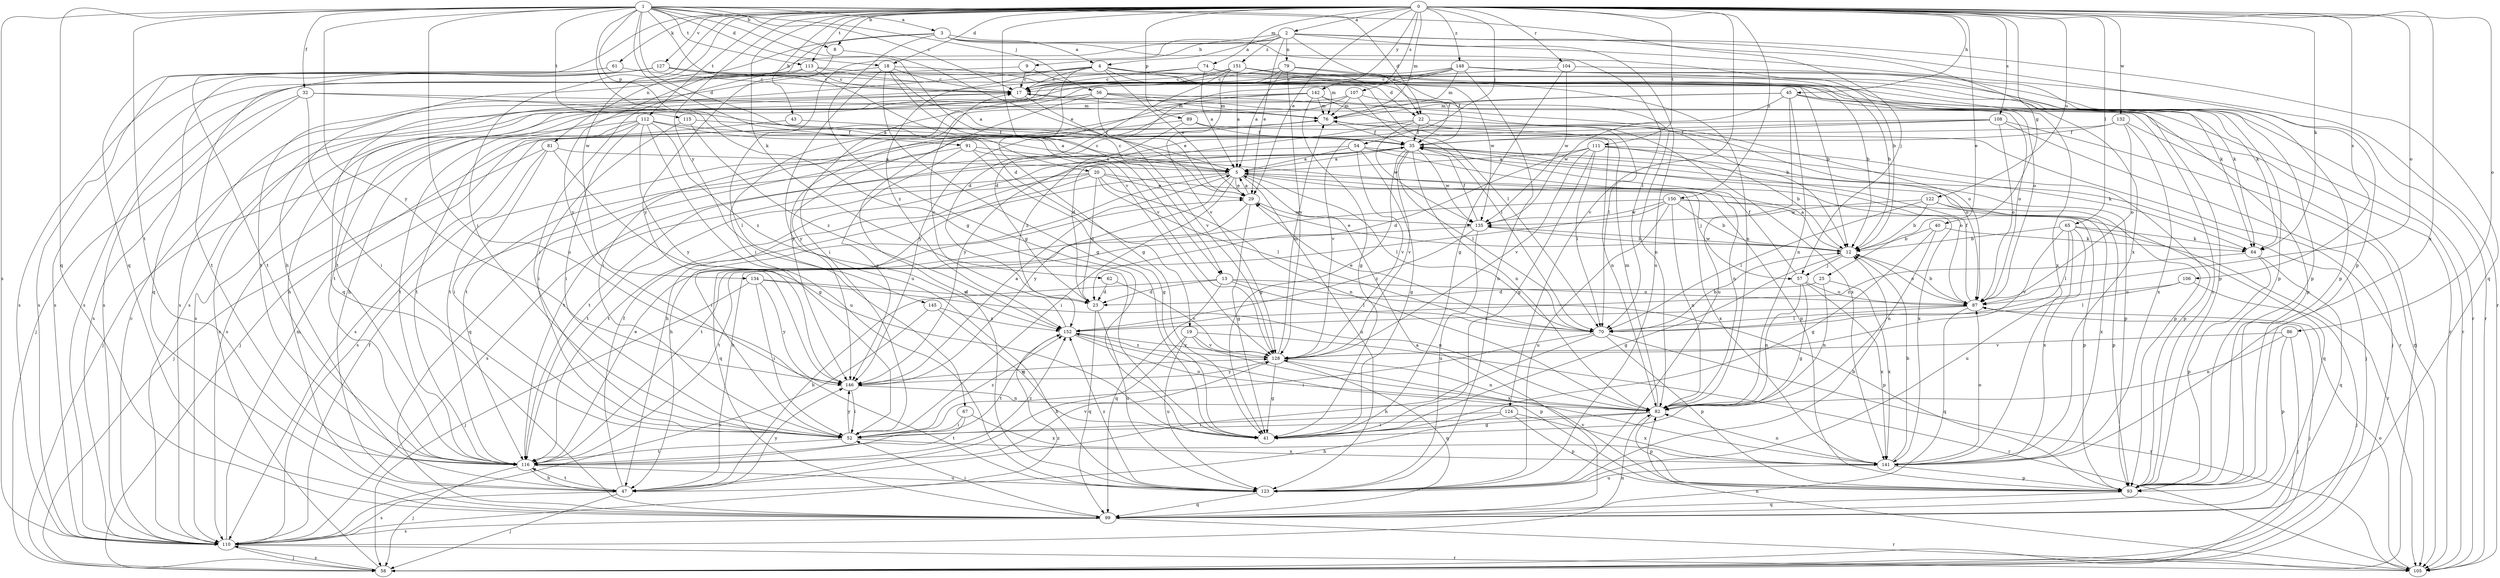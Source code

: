 strict digraph  {
0;
1;
2;
3;
4;
5;
8;
9;
12;
13;
17;
18;
19;
20;
22;
23;
25;
29;
32;
35;
40;
41;
43;
45;
47;
52;
54;
56;
57;
58;
61;
62;
64;
65;
67;
70;
74;
76;
79;
81;
82;
86;
87;
89;
91;
93;
99;
104;
105;
106;
107;
108;
110;
111;
112;
113;
115;
116;
122;
123;
124;
127;
128;
132;
134;
135;
141;
142;
145;
146;
148;
150;
151;
152;
0 -> 2  [label=a];
0 -> 8  [label=b];
0 -> 13  [label=c];
0 -> 18  [label=d];
0 -> 25  [label=e];
0 -> 29  [label=e];
0 -> 40  [label=g];
0 -> 43  [label=h];
0 -> 45  [label=h];
0 -> 52  [label=i];
0 -> 54  [label=j];
0 -> 61  [label=k];
0 -> 62  [label=k];
0 -> 64  [label=k];
0 -> 65  [label=l];
0 -> 74  [label=m];
0 -> 76  [label=m];
0 -> 86  [label=o];
0 -> 87  [label=o];
0 -> 89  [label=p];
0 -> 99  [label=q];
0 -> 104  [label=r];
0 -> 106  [label=s];
0 -> 107  [label=s];
0 -> 108  [label=s];
0 -> 111  [label=t];
0 -> 112  [label=t];
0 -> 113  [label=t];
0 -> 122  [label=u];
0 -> 124  [label=v];
0 -> 127  [label=v];
0 -> 132  [label=w];
0 -> 134  [label=w];
0 -> 141  [label=x];
0 -> 142  [label=y];
0 -> 145  [label=y];
0 -> 148  [label=z];
0 -> 150  [label=z];
1 -> 3  [label=a];
1 -> 8  [label=b];
1 -> 13  [label=c];
1 -> 17  [label=c];
1 -> 18  [label=d];
1 -> 19  [label=d];
1 -> 20  [label=d];
1 -> 22  [label=d];
1 -> 32  [label=f];
1 -> 41  [label=g];
1 -> 56  [label=j];
1 -> 57  [label=j];
1 -> 91  [label=p];
1 -> 99  [label=q];
1 -> 110  [label=s];
1 -> 113  [label=t];
1 -> 115  [label=t];
1 -> 116  [label=t];
1 -> 123  [label=u];
1 -> 128  [label=v];
1 -> 146  [label=y];
2 -> 4  [label=a];
2 -> 9  [label=b];
2 -> 22  [label=d];
2 -> 29  [label=e];
2 -> 47  [label=h];
2 -> 67  [label=l];
2 -> 79  [label=n];
2 -> 93  [label=p];
2 -> 99  [label=q];
2 -> 123  [label=u];
2 -> 141  [label=x];
2 -> 151  [label=z];
3 -> 4  [label=a];
3 -> 12  [label=b];
3 -> 41  [label=g];
3 -> 70  [label=l];
3 -> 81  [label=n];
3 -> 105  [label=r];
3 -> 146  [label=y];
4 -> 17  [label=c];
4 -> 22  [label=d];
4 -> 29  [label=e];
4 -> 35  [label=f];
4 -> 41  [label=g];
4 -> 64  [label=k];
4 -> 99  [label=q];
4 -> 110  [label=s];
4 -> 135  [label=w];
4 -> 152  [label=z];
5 -> 29  [label=e];
5 -> 47  [label=h];
5 -> 52  [label=i];
5 -> 57  [label=j];
5 -> 70  [label=l];
5 -> 116  [label=t];
5 -> 123  [label=u];
5 -> 141  [label=x];
5 -> 146  [label=y];
8 -> 29  [label=e];
8 -> 146  [label=y];
9 -> 17  [label=c];
9 -> 76  [label=m];
9 -> 110  [label=s];
12 -> 5  [label=a];
12 -> 29  [label=e];
12 -> 41  [label=g];
12 -> 57  [label=j];
12 -> 87  [label=o];
12 -> 135  [label=w];
13 -> 23  [label=d];
13 -> 47  [label=h];
13 -> 70  [label=l];
13 -> 87  [label=o];
13 -> 93  [label=p];
13 -> 99  [label=q];
17 -> 76  [label=m];
17 -> 128  [label=v];
18 -> 5  [label=a];
18 -> 17  [label=c];
18 -> 41  [label=g];
18 -> 70  [label=l];
18 -> 116  [label=t];
18 -> 123  [label=u];
18 -> 128  [label=v];
19 -> 47  [label=h];
19 -> 105  [label=r];
19 -> 123  [label=u];
19 -> 128  [label=v];
19 -> 141  [label=x];
20 -> 23  [label=d];
20 -> 29  [label=e];
20 -> 52  [label=i];
20 -> 70  [label=l];
20 -> 82  [label=n];
20 -> 110  [label=s];
20 -> 116  [label=t];
20 -> 141  [label=x];
22 -> 23  [label=d];
22 -> 35  [label=f];
22 -> 58  [label=j];
22 -> 87  [label=o];
22 -> 135  [label=w];
22 -> 141  [label=x];
23 -> 99  [label=q];
23 -> 123  [label=u];
25 -> 23  [label=d];
25 -> 82  [label=n];
25 -> 141  [label=x];
29 -> 5  [label=a];
29 -> 41  [label=g];
29 -> 99  [label=q];
29 -> 135  [label=w];
32 -> 5  [label=a];
32 -> 52  [label=i];
32 -> 58  [label=j];
32 -> 76  [label=m];
32 -> 110  [label=s];
35 -> 5  [label=a];
35 -> 41  [label=g];
35 -> 47  [label=h];
35 -> 58  [label=j];
35 -> 70  [label=l];
35 -> 82  [label=n];
35 -> 87  [label=o];
35 -> 93  [label=p];
35 -> 116  [label=t];
35 -> 128  [label=v];
35 -> 135  [label=w];
40 -> 12  [label=b];
40 -> 41  [label=g];
40 -> 64  [label=k];
40 -> 82  [label=n];
43 -> 35  [label=f];
43 -> 116  [label=t];
45 -> 76  [label=m];
45 -> 82  [label=n];
45 -> 87  [label=o];
45 -> 93  [label=p];
45 -> 105  [label=r];
45 -> 123  [label=u];
45 -> 135  [label=w];
45 -> 146  [label=y];
47 -> 35  [label=f];
47 -> 58  [label=j];
47 -> 110  [label=s];
47 -> 116  [label=t];
47 -> 146  [label=y];
52 -> 116  [label=t];
52 -> 141  [label=x];
52 -> 146  [label=y];
52 -> 152  [label=z];
54 -> 5  [label=a];
54 -> 41  [label=g];
54 -> 82  [label=n];
54 -> 93  [label=p];
54 -> 116  [label=t];
54 -> 128  [label=v];
56 -> 12  [label=b];
56 -> 29  [label=e];
56 -> 47  [label=h];
56 -> 76  [label=m];
56 -> 87  [label=o];
56 -> 116  [label=t];
56 -> 123  [label=u];
57 -> 35  [label=f];
57 -> 41  [label=g];
57 -> 82  [label=n];
57 -> 87  [label=o];
57 -> 141  [label=x];
58 -> 17  [label=c];
58 -> 110  [label=s];
61 -> 17  [label=c];
61 -> 110  [label=s];
61 -> 116  [label=t];
62 -> 23  [label=d];
62 -> 128  [label=v];
64 -> 93  [label=p];
64 -> 99  [label=q];
64 -> 152  [label=z];
65 -> 12  [label=b];
65 -> 64  [label=k];
65 -> 70  [label=l];
65 -> 105  [label=r];
65 -> 123  [label=u];
65 -> 128  [label=v];
65 -> 141  [label=x];
67 -> 52  [label=i];
67 -> 116  [label=t];
67 -> 141  [label=x];
70 -> 12  [label=b];
70 -> 29  [label=e];
70 -> 47  [label=h];
70 -> 52  [label=i];
70 -> 93  [label=p];
70 -> 105  [label=r];
74 -> 5  [label=a];
74 -> 17  [label=c];
74 -> 87  [label=o];
74 -> 93  [label=p];
74 -> 110  [label=s];
76 -> 35  [label=f];
76 -> 82  [label=n];
76 -> 110  [label=s];
79 -> 5  [label=a];
79 -> 17  [label=c];
79 -> 35  [label=f];
79 -> 82  [label=n];
79 -> 116  [label=t];
79 -> 128  [label=v];
81 -> 5  [label=a];
81 -> 41  [label=g];
81 -> 52  [label=i];
81 -> 58  [label=j];
81 -> 110  [label=s];
82 -> 41  [label=g];
82 -> 52  [label=i];
82 -> 76  [label=m];
82 -> 93  [label=p];
86 -> 58  [label=j];
86 -> 82  [label=n];
86 -> 93  [label=p];
86 -> 128  [label=v];
87 -> 12  [label=b];
87 -> 35  [label=f];
87 -> 58  [label=j];
87 -> 70  [label=l];
87 -> 99  [label=q];
87 -> 152  [label=z];
89 -> 35  [label=f];
89 -> 105  [label=r];
89 -> 116  [label=t];
89 -> 152  [label=z];
91 -> 5  [label=a];
91 -> 41  [label=g];
91 -> 93  [label=p];
91 -> 99  [label=q];
91 -> 146  [label=y];
93 -> 17  [label=c];
93 -> 99  [label=q];
93 -> 128  [label=v];
99 -> 5  [label=a];
99 -> 52  [label=i];
99 -> 105  [label=r];
99 -> 110  [label=s];
104 -> 17  [label=c];
104 -> 41  [label=g];
104 -> 93  [label=p];
104 -> 135  [label=w];
105 -> 82  [label=n];
105 -> 87  [label=o];
106 -> 58  [label=j];
106 -> 70  [label=l];
106 -> 87  [label=o];
107 -> 52  [label=i];
107 -> 70  [label=l];
107 -> 76  [label=m];
107 -> 82  [label=n];
107 -> 146  [label=y];
108 -> 35  [label=f];
108 -> 58  [label=j];
108 -> 87  [label=o];
108 -> 105  [label=r];
108 -> 116  [label=t];
108 -> 128  [label=v];
110 -> 17  [label=c];
110 -> 35  [label=f];
110 -> 58  [label=j];
110 -> 76  [label=m];
110 -> 82  [label=n];
110 -> 105  [label=r];
110 -> 152  [label=z];
111 -> 5  [label=a];
111 -> 12  [label=b];
111 -> 23  [label=d];
111 -> 41  [label=g];
111 -> 64  [label=k];
111 -> 70  [label=l];
111 -> 93  [label=p];
111 -> 128  [label=v];
112 -> 5  [label=a];
112 -> 35  [label=f];
112 -> 52  [label=i];
112 -> 58  [label=j];
112 -> 110  [label=s];
112 -> 116  [label=t];
112 -> 123  [label=u];
112 -> 146  [label=y];
112 -> 152  [label=z];
113 -> 12  [label=b];
113 -> 17  [label=c];
113 -> 52  [label=i];
113 -> 64  [label=k];
113 -> 110  [label=s];
115 -> 35  [label=f];
115 -> 52  [label=i];
115 -> 152  [label=z];
116 -> 29  [label=e];
116 -> 47  [label=h];
116 -> 58  [label=j];
116 -> 123  [label=u];
116 -> 128  [label=v];
116 -> 152  [label=z];
122 -> 12  [label=b];
122 -> 70  [label=l];
122 -> 93  [label=p];
122 -> 135  [label=w];
122 -> 141  [label=x];
123 -> 12  [label=b];
123 -> 99  [label=q];
123 -> 152  [label=z];
124 -> 47  [label=h];
124 -> 52  [label=i];
124 -> 93  [label=p];
124 -> 141  [label=x];
127 -> 17  [label=c];
127 -> 64  [label=k];
127 -> 93  [label=p];
127 -> 99  [label=q];
127 -> 110  [label=s];
127 -> 116  [label=t];
128 -> 41  [label=g];
128 -> 76  [label=m];
128 -> 82  [label=n];
128 -> 99  [label=q];
128 -> 146  [label=y];
128 -> 152  [label=z];
132 -> 35  [label=f];
132 -> 58  [label=j];
132 -> 87  [label=o];
132 -> 141  [label=x];
132 -> 146  [label=y];
134 -> 23  [label=d];
134 -> 52  [label=i];
134 -> 58  [label=j];
134 -> 82  [label=n];
134 -> 146  [label=y];
135 -> 12  [label=b];
135 -> 35  [label=f];
135 -> 116  [label=t];
135 -> 123  [label=u];
135 -> 152  [label=z];
141 -> 12  [label=b];
141 -> 82  [label=n];
141 -> 87  [label=o];
141 -> 93  [label=p];
141 -> 123  [label=u];
142 -> 41  [label=g];
142 -> 47  [label=h];
142 -> 70  [label=l];
142 -> 76  [label=m];
142 -> 105  [label=r];
142 -> 110  [label=s];
142 -> 146  [label=y];
145 -> 41  [label=g];
145 -> 110  [label=s];
145 -> 152  [label=z];
146 -> 5  [label=a];
146 -> 52  [label=i];
146 -> 82  [label=n];
146 -> 128  [label=v];
148 -> 12  [label=b];
148 -> 17  [label=c];
148 -> 23  [label=d];
148 -> 52  [label=i];
148 -> 76  [label=m];
148 -> 93  [label=p];
148 -> 105  [label=r];
148 -> 110  [label=s];
148 -> 123  [label=u];
150 -> 12  [label=b];
150 -> 47  [label=h];
150 -> 82  [label=n];
150 -> 93  [label=p];
150 -> 99  [label=q];
150 -> 116  [label=t];
150 -> 123  [label=u];
150 -> 135  [label=w];
151 -> 5  [label=a];
151 -> 12  [label=b];
151 -> 17  [label=c];
151 -> 23  [label=d];
151 -> 52  [label=i];
151 -> 105  [label=r];
151 -> 128  [label=v];
151 -> 141  [label=x];
152 -> 17  [label=c];
152 -> 82  [label=n];
152 -> 93  [label=p];
152 -> 116  [label=t];
152 -> 128  [label=v];
}

